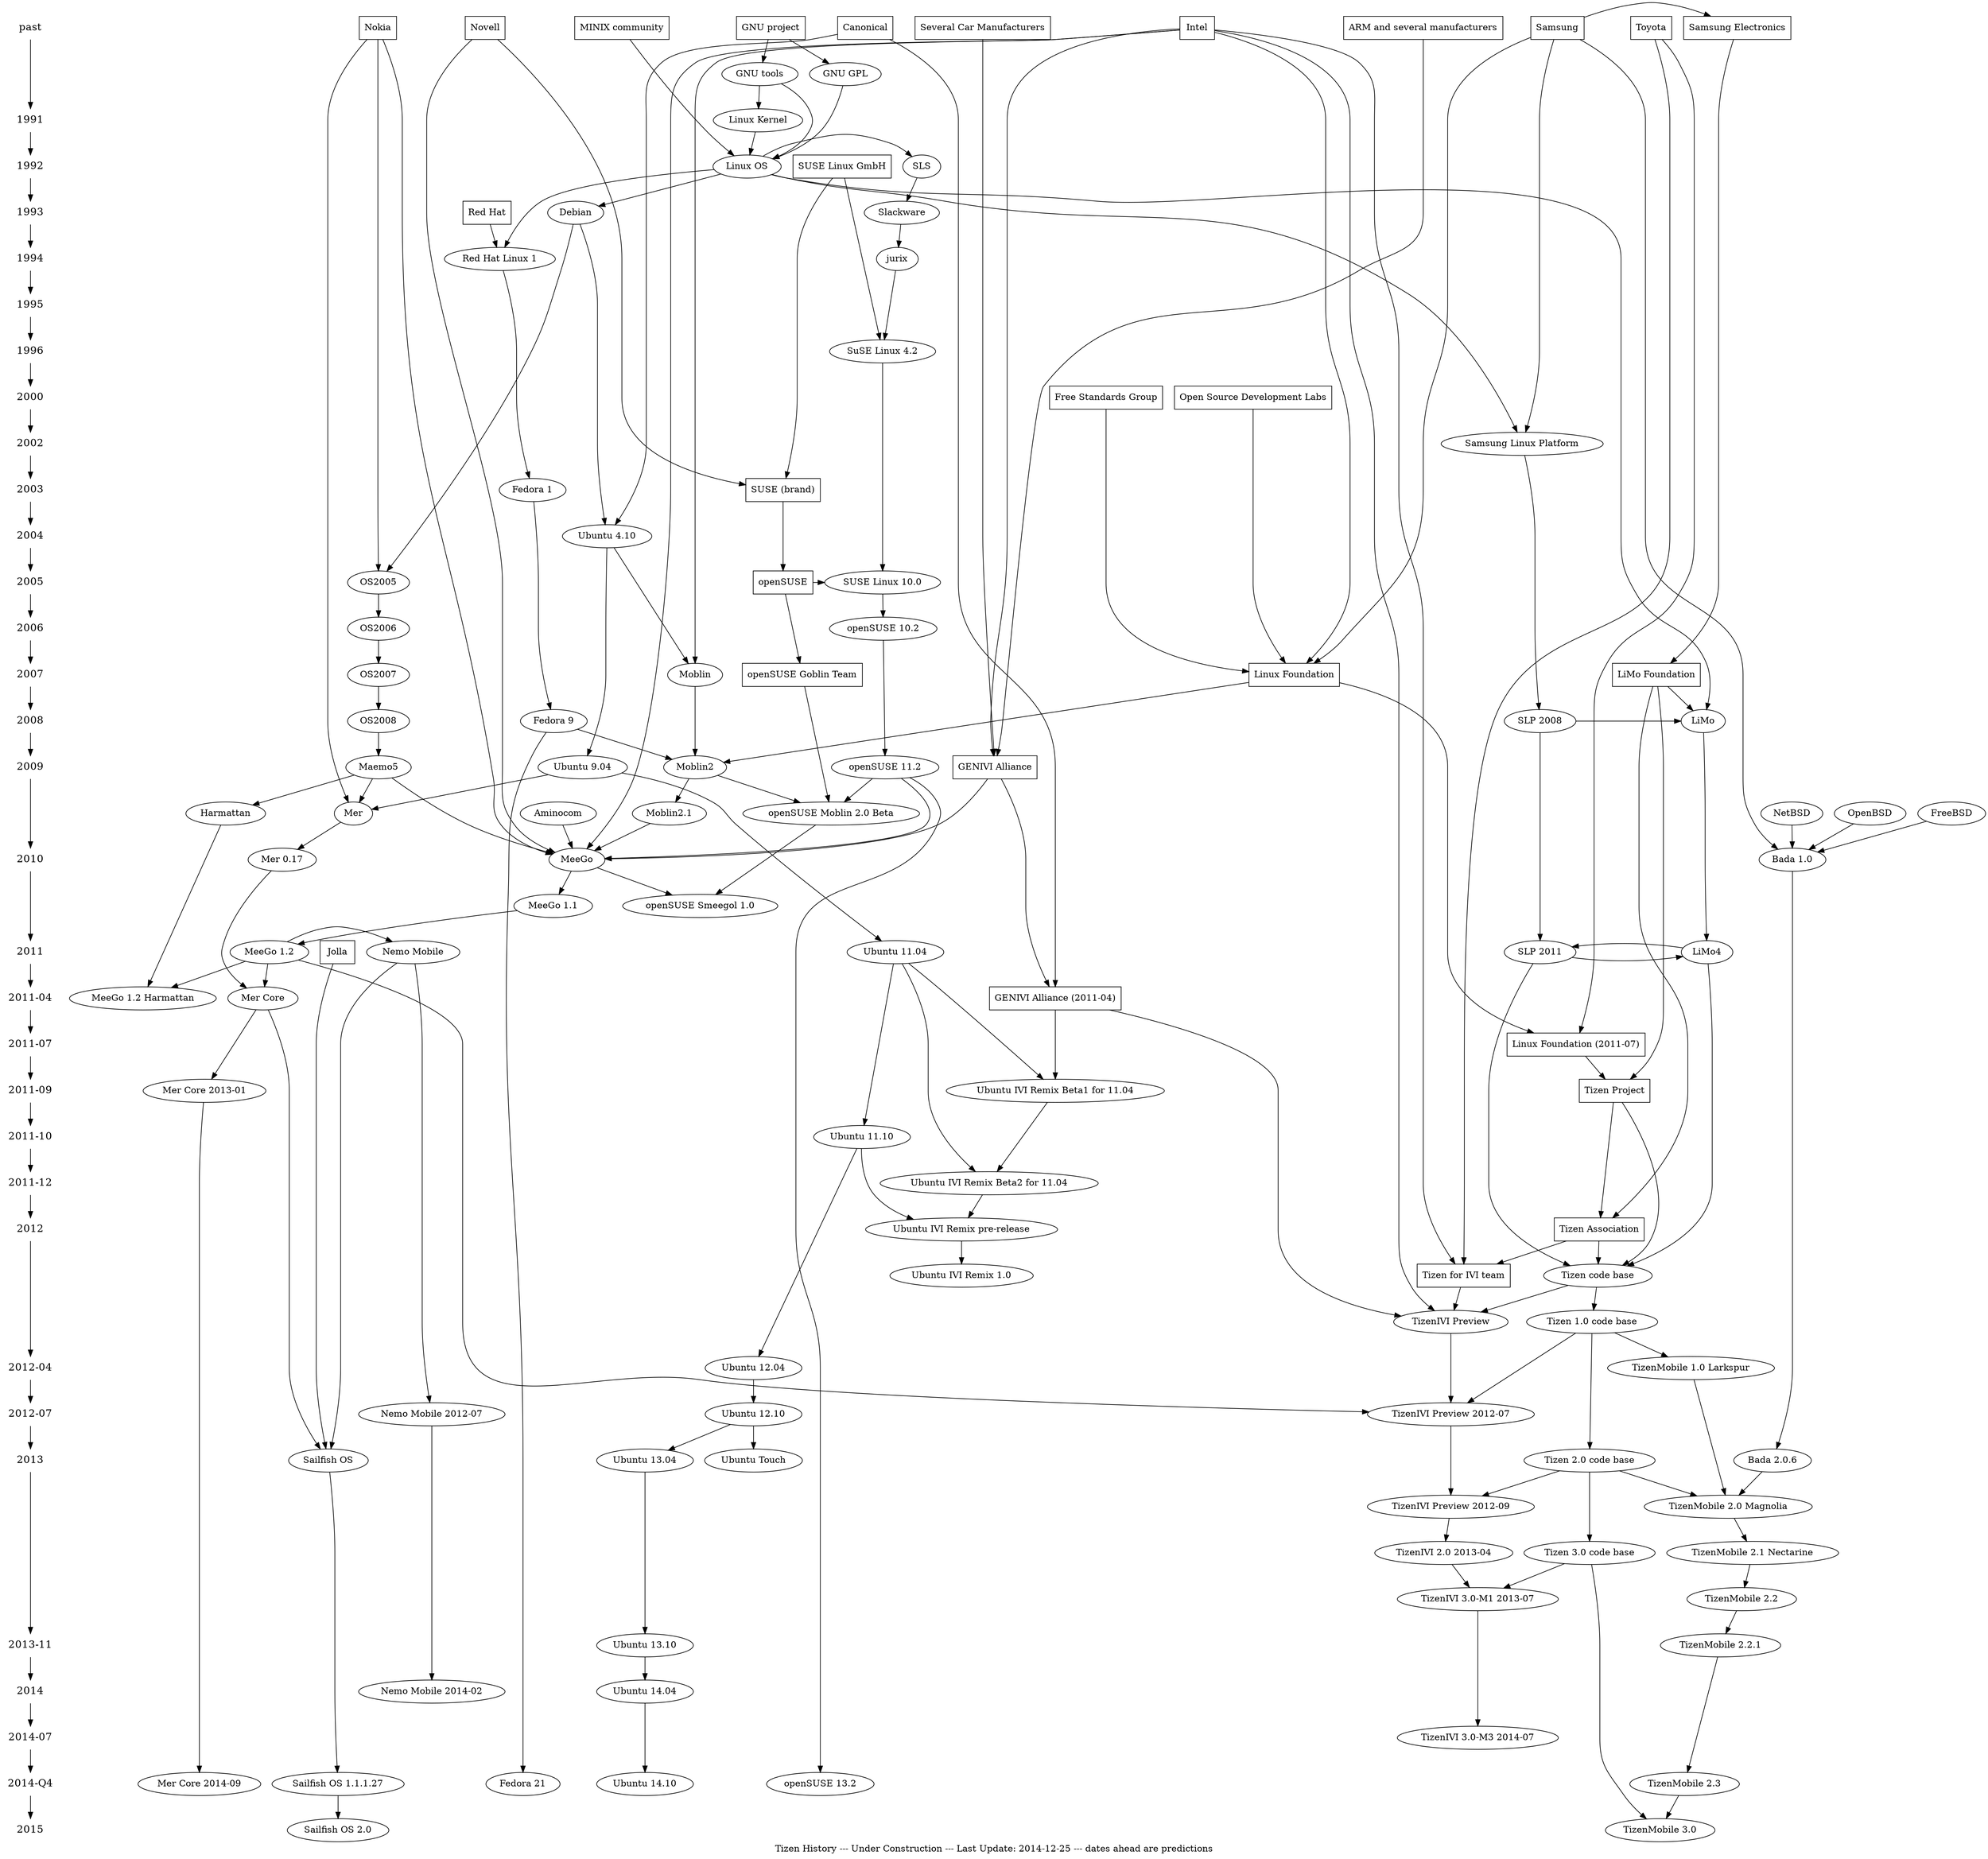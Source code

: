 digraph tizenhistory
{

graph [ label = "Tizen History --- Under Construction --- Last Update: 2014-12-25 --- dates ahead are predictions" ]

/* Timeline */
{
	node [shape=plaintext, fontsize=16];

	past -> /*1990 ->*/
	1991 -> 1992 -> 1993 -> 1994 -> 1995 ->
	1996 -> /*1997 -> 1998 -> 1999 ->*/ 2000 ->
	/*2001 ->*/ 2002 -> 2003 -> 2004 -> 2005 ->
	2006 -> 2007 -> 2008 -> 2009 -> 2010 ->
	2011 -> "2011-04" -> "2011-07" -> "2011-09" -> "2011-10" ->
	"2011-12" -> 2012 -> "2012-04" -> "2012-07" -> 2013 -> "2013-11" ->
	2014 -> "2014-07" -> "2014-Q4" ->
	"2015";
}

/* Organizations & Project work groups */
{
	node [shape=box];
	{ rank = same; "past"; "Nokia" }
	{ rank = same; "past"; "Intel" }
	{ rank = same; "past"; "Samsung" }
	{ rank = same; "past"; "Samsung Electronics" }
	{ rank = same; "past"; "ARM and several manufacturers" }
	{ rank = same; "past"; "Several Car Manufacturers" }
	{ rank = same; "past"; "Canonical" }
	{ rank = same; "past"; "Toyota" }
	{ rank = same; "past"/*1983*/; "GNU project" }
	{ rank = same; "past"; "MINIX community" }
	{ rank = same; "past"; /*"1979";*/ "Novell" }
	{ rank = same; "1992"; "SUSE Linux GmbH" }
	{ rank = same; "1993"; "Red Hat" }
	{ rank = same; "2000"; "Open Source Development Labs" }
	{ rank = same; "2000"; "Free Standards Group" }
	{ rank = same; "2003"; "SUSE (brand)" }
	{ rank = same; "2005"; "openSUSE" }
	{ rank = same; "2007"; "Linux Foundation" }
	{ rank = same; "2007"; "LiMo Foundation" }
	{ rank = same; "2009"; "GENIVI Alliance" }
	{ rank = same; "2011"; "Jolla" }
	{ rank = same; "2011-04"; "GENIVI Alliance (2011-04)" }
	{ rank = same; "2011-07"; "Linux Foundation (2011-07)" }
	{ rank = same; "2011-09"; "Tizen Project" }
	{ rank = same; "2012"; "Tizen Association" }
	{ rank = same; "Tizen for IVI team" }

    "openSUSE Goblin Team"
}

/* Technologies */
{
	node [shape=plaintext];
//	"HTML5";
}

/* OS & Software Components */
{ rank = same; "GNU tools"; "GNU GPL" }
{ rank = same; 1991; "Linux Kernel" }
{ rank = same; 1992; "Linux OS", "SLS" }
{ rank = same; 1993; "Debian", "Slackware" }
{ rank = same; 1994; "jurix"; "Red Hat Linux 1" }
/* { rank = same; 1995;  } */
{ rank = same; 1996; "SuSE Linux 4.2" }
{ rank = same; 2002; "Samsung Linux Platform" }
{ rank = same; 2003; "Fedora 1" }
{ rank = same; 2004; "Ubuntu 4.10" }
{ rank = same; 2005; "OS2005"; "SUSE Linux 10.0" }
{ rank = same; 2006; "OS2006"; "openSUSE 10.2" }
{ rank = same; 2007; "OS2007"; "Moblin" }
{ rank = same; 2008; "OS2008"; "LiMo"; "SLP 2008"; "Fedora 9" }
{ rank = same; 2009; "Maemo5"; "Moblin2"; "openSUSE 11.2"; "Ubuntu 9.04"/*; "Mer"*/ }
{ rank = same; /*"2009";*/ "Harmattan"; "Mer"; "openSUSE Moblin 2.0 Beta"; "Moblin2.1" }
{ rank = same; 2010; "MeeGo"/*" aka Moblin2.2"*/; "Mer 0.17"; "Bada 1.0" }
{ rank = same; 2011; "Ubuntu 11.04"; "LiMo4"; "SLP 2011"; "Nemo Mobile"; "MeeGo 1.2" }
{ rank = same; "2011-09"; "Ubuntu IVI Remix Beta1 for 11.04" }
{ rank = same; "2011-10"; "Ubuntu 11.10" }
{ rank = same; "2011-12"; "Ubuntu IVI Remix Beta2 for 11.04" }
{ rank = same; "2012-04"; "Ubuntu 12.04"; "TizenMobile 1.0 Larkspur"; }
{ rank = same; "2012-07"; "TizenIVI Preview 2012-07"; "Nemo Mobile 2012-07" };
{ rank = same; 2013; "Ubuntu 13.04"; "Sailfish OS"; "Ubuntu Touch"; "Bada 2.0.6" }
{ rank = same; "TizenMobile 2.0 Magnolia" }
{ rank = same; /*"2013-04";*/ "TizenMobile 2.1 Nectarine" }
{ rank = same; /*"2013-07";*/ "TizenMobile 2.2" }
{ rank = same; "2013-11"; "TizenMobile 2.2.1" }
{ rank = same; 2014; "Ubuntu 14.04"; "Nemo Mobile 2014-02" }
{ rank = same; "2014-07"; "TizenIVI 3.0-M3 2014-07" }
{ rank = same; "2014-Q4"; "TizenMobile 2.3"; "Mer Core 2014-09"; "Sailfish OS 1.1.1.27"; "Ubuntu 14.10"; "openSUSE 13.2"; "Fedora 21" }
{ rank = same; "2015"; "TizenMobile 3.0"; "Sailfish OS 2.0" }

/* OS to OS */
"GNU tools" -> "Linux Kernel"
"GNU tools" -> "Linux OS"
"Linux Kernel" -> "Linux OS"
"GNU GPL" -> "Linux OS"
"Linux OS" -> "Samsung Linux Platform";
"Linux OS" -> "Debian"
"Linux OS" -> "Red Hat Linux 1"
"Linux OS" -> "LiMo"
"Linux OS" -> "SLS" -> "Slackware" -> "jurix" -> "SuSE Linux 4.2" -> "SUSE Linux 10.0" -> "openSUSE 10.2" -> "openSUSE 11.2" -> "openSUSE 13.2"
"openSUSE 11.2" -> "openSUSE Moblin 2.0 Beta";
"openSUSE 11.2" -> "MeeGo";
"Red Hat Linux 1" -> "Fedora 1" -> "Fedora 9" -> "Fedora 21";
"Debian" -> "Ubuntu 4.10";
"Debian" -> "OS2005" -> "OS2006" -> "OS2007" -> "OS2008" -> "Maemo5" -> "MeeGo";
"Ubuntu 4.10" -> "Moblin" -> "Moblin2" -> "Moblin2.1";
"Moblin2" -> "openSUSE Moblin 2.0 Beta";
"Fedora 9" -> "Moblin2";
"Moblin2.1" -> "MeeGo";
"Ubuntu 9.04" -> "Mer" -> "Mer 0.17" -> "Mer Core" -> "Mer Core 2013-01" -> "Mer Core 2014-09";
"Maemo5" -> "Mer"; /* actually it tries to be a functional clone on the top - thus it copies the design - but it has it's own code base */
"MeeGo" -> "openSUSE Smeegol 1.0"
"MeeGo" -> "MeeGo 1.1" -> "MeeGo 1.2" -> "TizenIVI Preview 2012-07";
"Maemo5" -> "Harmattan" -> "MeeGo 1.2 Harmattan";
"MeeGo 1.2" -> "Mer Core";
"MeeGo 1.2" -> "Nemo Mobile" -> "Sailfish OS" -> "Sailfish OS 1.1.1.27" -> "Sailfish OS 2.0";
"Mer Core" -> "Sailfish OS";
"MeeGo 1.2" -> "MeeGo 1.2 Harmattan";
"Nemo Mobile" -> "Nemo Mobile 2012-07" -> "Nemo Mobile 2014-02"

"FreeBSD" -> "Bada 1.0"
"NetBSD" -> "Bada 1.0";
"OpenBSD" -> "Bada 1.0";
"Bada 1.0" -> "Bada 2.0.6" -> "TizenMobile 2.0 Magnolia";

"Samsung Linux Platform" -> "SLP 2008" -> "SLP 2011" -> "Tizen code base";
"SLP 2008" -> "LiMo";
"SLP 2011" -> "LiMo4";
"LiMo4" -> "SLP 2011";
"LiMo" -> "LiMo4" -> "Tizen code base" -> "Tizen 1.0 code base" -> "Tizen 2.0 code base" -> "Tizen 3.0 code base";
"Tizen 1.0 code base" -> "TizenMobile 1.0 Larkspur";
"Tizen 2.0 code base" -> "TizenMobile 2.0 Magnolia";
"Tizen 3.0 code base" -> "TizenMobile 3.0";
"TizenMobile 1.0 Larkspur" -> "TizenMobile 2.0 Magnolia" -> "TizenMobile 2.1 Nectarine" -> "TizenMobile 2.2" -> "TizenMobile 2.2.1" -> "TizenMobile 2.3" -> "TizenMobile 3.0";
"Tizen code base" -> "TizenIVI Preview";
"Tizen 1.0 code base" -> "TizenIVI Preview 2012-07";
"Tizen 2.0 code base" -> "TizenIVI Preview 2012-09";
"Tizen 3.0 code base" -> "TizenIVI 3.0-M1 2013-07";
"TizenIVI Preview" -> "TizenIVI Preview 2012-07" -> "TizenIVI Preview 2012-09" -> "TizenIVI 2.0 2013-04" -> "TizenIVI 3.0-M1 2013-07" -> "TizenIVI 3.0-M3 2014-07";
"Ubuntu 4.10" -> "Ubuntu 9.04" -> "Ubuntu 11.04" -> "Ubuntu 11.10" -> "Ubuntu 12.04" -> "Ubuntu 12.10" -> "Ubuntu 13.04" -> "Ubuntu 13.10" -> "Ubuntu 14.04" -> "Ubuntu 14.10";
"Ubuntu 11.04" -> "Ubuntu IVI Remix Beta1 for 11.04";
"Ubuntu 11.04" -> "Ubuntu IVI Remix Beta2 for 11.04";
"Ubuntu 11.10" -> "Ubuntu IVI Remix pre-release";
"Ubuntu IVI Remix Beta1 for 11.04" -> "Ubuntu IVI Remix Beta2 for 11.04" -> "Ubuntu IVI Remix pre-release" -> "Ubuntu IVI Remix 1.0";
"Ubuntu 12.10" -> "Ubuntu Touch";

/* Organisation to OS */
"GNU project" -> "GNU tools";
"GNU project" -> "GNU GPL";
"MINIX community" -> "Linux OS";

"SUSE Linux GmbH" -> "SuSE Linux 4.2";
"openSUSE" -> "SUSE Linux 10.0";

"Red Hat" -> "Red Hat Linux 1";

"Canonical" -> "Ubuntu 4.10";

"Nokia" -> "OS2005";
"Intel" -> "Moblin";
"Intel" -> "MeeGo";
"Novell" -> "MeeGo";
"Aminocom" -> "MeeGo";
"openSUSE Goblin Team" -> "openSUSE Moblin 2.0 Beta" -> "openSUSE Smeegol 1.0";
"Nokia" -> "Mer";
"Nokia" -> "MeeGo";
"Samsung" -> "Bada 1.0";
"Samsung" -> "Samsung Linux Platform";
"Linux Foundation" -> "Moblin2"
"Intel" -> "TizenIVI Preview";
"Tizen for IVI team" -> "TizenIVI Preview";
"GENIVI Alliance" -> "MeeGo";
"GENIVI Alliance (2011-04)" -> "TizenIVI Preview";
"GENIVI Alliance (2011-04)" -> "Ubuntu IVI Remix Beta1 for 11.04";
"LiMo Foundation" -> "LiMo";
"Tizen Project" -> "Tizen code base";
"Tizen Association" -> "Tizen code base";
"Jolla" -> "Sailfish OS";

/* Organisations to Organisations */
"Open Source Development Labs" -> "Linux Foundation";
"Free Standards Group" -> "Linux Foundation";
"Intel" -> "Linux Foundation";
"Samsung" ->  "Linux Foundation";
"Samsung" ->  "Samsung Electronics";
"Samsung Electronics" -> "LiMo Foundation";
"Toyota" -> "Linux Foundation (2011-07)";
"Linux Foundation" -> "Linux Foundation (2011-07)" -> "Tizen Project" -> "Tizen Association";
"LiMo Foundation" -> "Tizen Project";
"LiMo Foundation" -> "Tizen Association";

"SUSE Linux GmbH" -> "SUSE (brand)" -> "openSUSE" -> "openSUSE Goblin Team"
"Novell" -> "SUSE (brand)"

"Intel" -> "GENIVI Alliance";
"Several Car Manufacturers" -> "GENIVI Alliance";
"ARM and several manufacturers" -> "GENIVI Alliance";
"GENIVI Alliance" -> "GENIVI Alliance (2011-04)";
"Canonical" -> "GENIVI Alliance (2011-04)";

"Tizen Association" -> "Tizen for IVI team";
"Intel" -> "Tizen for IVI team";
"Toyota" -> "Tizen for IVI team";

}
